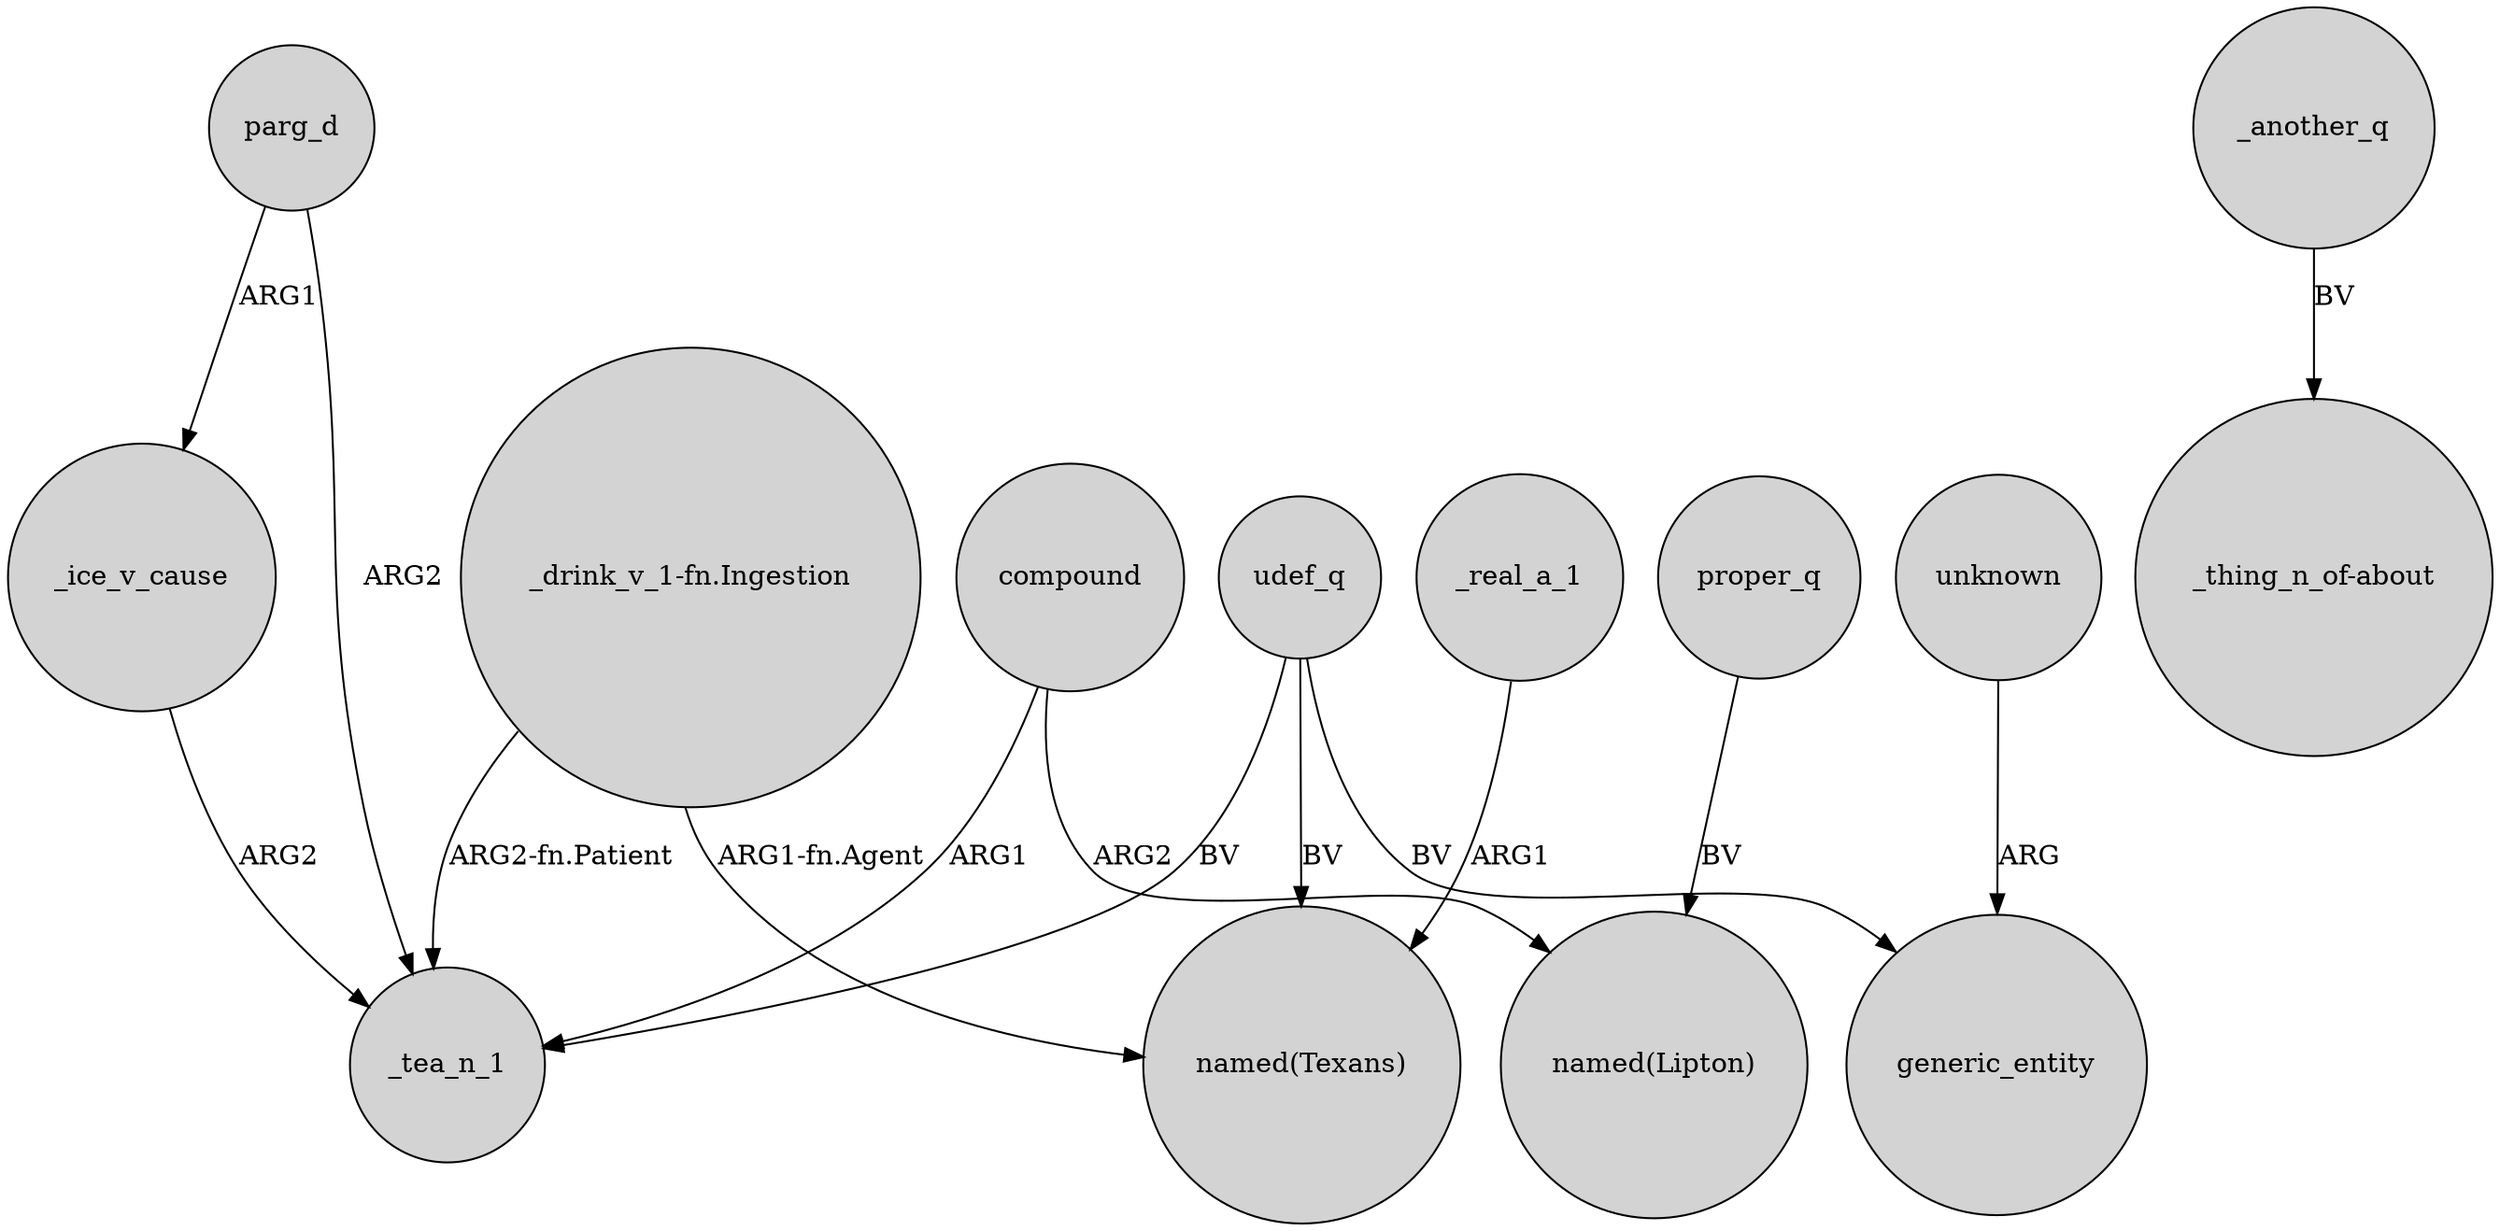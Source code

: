 digraph {
	node [shape=circle style=filled]
	parg_d -> _tea_n_1 [label=ARG2]
	udef_q -> "named(Texans)" [label=BV]
	"_drink_v_1-fn.Ingestion" -> _tea_n_1 [label="ARG2-fn.Patient"]
	compound -> _tea_n_1 [label=ARG1]
	_ice_v_cause -> _tea_n_1 [label=ARG2]
	compound -> "named(Lipton)" [label=ARG2]
	udef_q -> generic_entity [label=BV]
	_another_q -> "_thing_n_of-about" [label=BV]
	udef_q -> _tea_n_1 [label=BV]
	"_drink_v_1-fn.Ingestion" -> "named(Texans)" [label="ARG1-fn.Agent"]
	parg_d -> _ice_v_cause [label=ARG1]
	proper_q -> "named(Lipton)" [label=BV]
	unknown -> generic_entity [label=ARG]
	_real_a_1 -> "named(Texans)" [label=ARG1]
}
